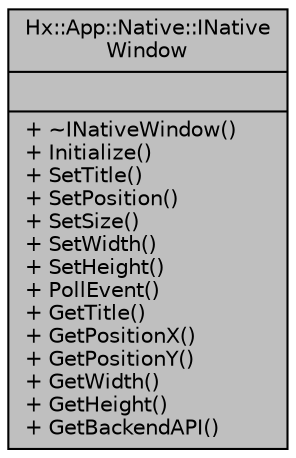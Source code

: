 digraph "Hx::App::Native::INativeWindow"
{
  edge [fontname="Helvetica",fontsize="10",labelfontname="Helvetica",labelfontsize="10"];
  node [fontname="Helvetica",fontsize="10",shape=record];
  Node3 [label="{Hx::App::Native::INative\lWindow\n||+ ~INativeWindow()\l+ Initialize()\l+ SetTitle()\l+ SetPosition()\l+ SetSize()\l+ SetWidth()\l+ SetHeight()\l+ PollEvent()\l+ GetTitle()\l+ GetPositionX()\l+ GetPositionY()\l+ GetWidth()\l+ GetHeight()\l+ GetBackendAPI()\l}",height=0.2,width=0.4,color="black", fillcolor="grey75", style="filled", fontcolor="black"];
}
